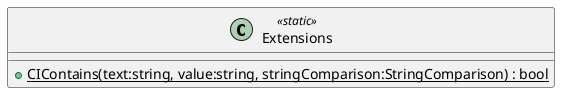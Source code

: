 @startuml
class Extensions <<static>> {
    + {static} CIContains(text:string, value:string, stringComparison:StringComparison) : bool
}
@enduml
